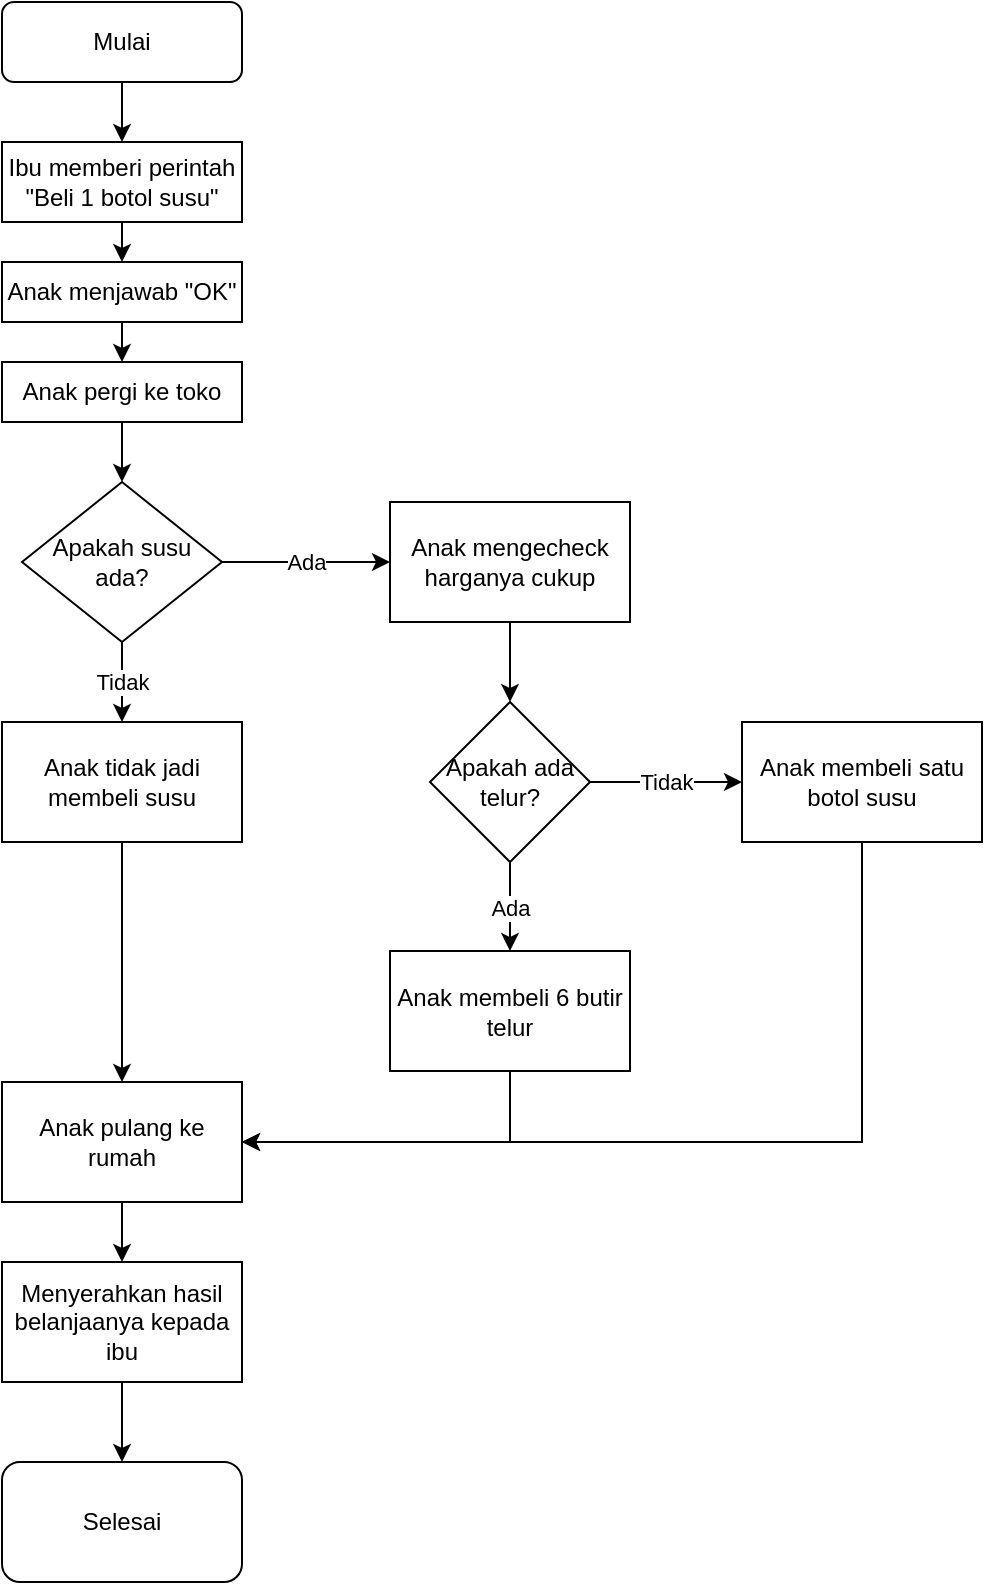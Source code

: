 <mxfile version="16.2.4" type="github">
  <diagram id="C5RBs43oDa-KdzZeNtuy" name="Page-1">
    <mxGraphModel dx="868" dy="460" grid="1" gridSize="10" guides="1" tooltips="1" connect="1" arrows="1" fold="1" page="1" pageScale="1" pageWidth="827" pageHeight="1169" math="0" shadow="0">
      <root>
        <mxCell id="WIyWlLk6GJQsqaUBKTNV-0" />
        <mxCell id="WIyWlLk6GJQsqaUBKTNV-1" parent="WIyWlLk6GJQsqaUBKTNV-0" />
        <mxCell id="_NVKRieGiYU2cn_4KHlQ-5" style="edgeStyle=orthogonalEdgeStyle;rounded=0;orthogonalLoop=1;jettySize=auto;html=1;exitX=0.5;exitY=1;exitDx=0;exitDy=0;entryX=0.5;entryY=0;entryDx=0;entryDy=0;" parent="WIyWlLk6GJQsqaUBKTNV-1" source="WIyWlLk6GJQsqaUBKTNV-3" target="_NVKRieGiYU2cn_4KHlQ-0" edge="1">
          <mxGeometry relative="1" as="geometry" />
        </mxCell>
        <mxCell id="WIyWlLk6GJQsqaUBKTNV-3" value="Mulai" style="rounded=1;whiteSpace=wrap;html=1;fontSize=12;glass=0;strokeWidth=1;shadow=0;" parent="WIyWlLk6GJQsqaUBKTNV-1" vertex="1">
          <mxGeometry x="160" y="80" width="120" height="40" as="geometry" />
        </mxCell>
        <mxCell id="_NVKRieGiYU2cn_4KHlQ-6" style="edgeStyle=orthogonalEdgeStyle;rounded=0;orthogonalLoop=1;jettySize=auto;html=1;exitX=0.5;exitY=1;exitDx=0;exitDy=0;entryX=0.5;entryY=0;entryDx=0;entryDy=0;" parent="WIyWlLk6GJQsqaUBKTNV-1" source="_NVKRieGiYU2cn_4KHlQ-0" target="_NVKRieGiYU2cn_4KHlQ-1" edge="1">
          <mxGeometry relative="1" as="geometry" />
        </mxCell>
        <mxCell id="_NVKRieGiYU2cn_4KHlQ-0" value="Ibu memberi perintah &quot;Beli 1 botol susu&quot;" style="rounded=0;whiteSpace=wrap;html=1;" parent="WIyWlLk6GJQsqaUBKTNV-1" vertex="1">
          <mxGeometry x="160" y="150" width="120" height="40" as="geometry" />
        </mxCell>
        <mxCell id="_NVKRieGiYU2cn_4KHlQ-7" style="edgeStyle=orthogonalEdgeStyle;rounded=0;orthogonalLoop=1;jettySize=auto;html=1;exitX=0.5;exitY=1;exitDx=0;exitDy=0;entryX=0.5;entryY=0;entryDx=0;entryDy=0;" parent="WIyWlLk6GJQsqaUBKTNV-1" source="_NVKRieGiYU2cn_4KHlQ-1" target="_NVKRieGiYU2cn_4KHlQ-2" edge="1">
          <mxGeometry relative="1" as="geometry" />
        </mxCell>
        <mxCell id="_NVKRieGiYU2cn_4KHlQ-1" value="Anak menjawab &quot;OK&quot;" style="rounded=0;whiteSpace=wrap;html=1;" parent="WIyWlLk6GJQsqaUBKTNV-1" vertex="1">
          <mxGeometry x="160" y="210" width="120" height="30" as="geometry" />
        </mxCell>
        <mxCell id="_NVKRieGiYU2cn_4KHlQ-8" style="edgeStyle=orthogonalEdgeStyle;rounded=0;orthogonalLoop=1;jettySize=auto;html=1;exitX=0.5;exitY=1;exitDx=0;exitDy=0;entryX=0.5;entryY=0;entryDx=0;entryDy=0;" parent="WIyWlLk6GJQsqaUBKTNV-1" source="_NVKRieGiYU2cn_4KHlQ-2" target="_NVKRieGiYU2cn_4KHlQ-4" edge="1">
          <mxGeometry relative="1" as="geometry" />
        </mxCell>
        <mxCell id="_NVKRieGiYU2cn_4KHlQ-2" value="Anak pergi ke toko" style="rounded=0;whiteSpace=wrap;html=1;" parent="WIyWlLk6GJQsqaUBKTNV-1" vertex="1">
          <mxGeometry x="160" y="260" width="120" height="30" as="geometry" />
        </mxCell>
        <mxCell id="3eRhwieg9elXLN7xG3Ap-0" value="Tidak" style="edgeStyle=orthogonalEdgeStyle;rounded=0;orthogonalLoop=1;jettySize=auto;html=1;" edge="1" parent="WIyWlLk6GJQsqaUBKTNV-1" source="_NVKRieGiYU2cn_4KHlQ-4" target="_NVKRieGiYU2cn_4KHlQ-9">
          <mxGeometry relative="1" as="geometry" />
        </mxCell>
        <mxCell id="3eRhwieg9elXLN7xG3Ap-4" value="Ada" style="edgeStyle=orthogonalEdgeStyle;rounded=0;orthogonalLoop=1;jettySize=auto;html=1;" edge="1" parent="WIyWlLk6GJQsqaUBKTNV-1" source="_NVKRieGiYU2cn_4KHlQ-4" target="_NVKRieGiYU2cn_4KHlQ-14">
          <mxGeometry relative="1" as="geometry" />
        </mxCell>
        <mxCell id="_NVKRieGiYU2cn_4KHlQ-4" value="Apakah susu ada?" style="rhombus;whiteSpace=wrap;html=1;" parent="WIyWlLk6GJQsqaUBKTNV-1" vertex="1">
          <mxGeometry x="170" y="320" width="100" height="80" as="geometry" />
        </mxCell>
        <mxCell id="3eRhwieg9elXLN7xG3Ap-1" value="" style="edgeStyle=orthogonalEdgeStyle;rounded=0;orthogonalLoop=1;jettySize=auto;html=1;" edge="1" parent="WIyWlLk6GJQsqaUBKTNV-1" source="_NVKRieGiYU2cn_4KHlQ-9" target="_NVKRieGiYU2cn_4KHlQ-10">
          <mxGeometry relative="1" as="geometry" />
        </mxCell>
        <mxCell id="_NVKRieGiYU2cn_4KHlQ-9" value="Anak tidak jadi membeli susu" style="rounded=0;whiteSpace=wrap;html=1;" parent="WIyWlLk6GJQsqaUBKTNV-1" vertex="1">
          <mxGeometry x="160" y="440" width="120" height="60" as="geometry" />
        </mxCell>
        <mxCell id="3eRhwieg9elXLN7xG3Ap-2" value="" style="edgeStyle=orthogonalEdgeStyle;rounded=0;orthogonalLoop=1;jettySize=auto;html=1;" edge="1" parent="WIyWlLk6GJQsqaUBKTNV-1" source="_NVKRieGiYU2cn_4KHlQ-10" target="_NVKRieGiYU2cn_4KHlQ-11">
          <mxGeometry relative="1" as="geometry" />
        </mxCell>
        <mxCell id="_NVKRieGiYU2cn_4KHlQ-10" value="Anak pulang ke rumah" style="rounded=0;whiteSpace=wrap;html=1;" parent="WIyWlLk6GJQsqaUBKTNV-1" vertex="1">
          <mxGeometry x="160" y="620" width="120" height="60" as="geometry" />
        </mxCell>
        <mxCell id="3eRhwieg9elXLN7xG3Ap-3" value="" style="edgeStyle=orthogonalEdgeStyle;rounded=0;orthogonalLoop=1;jettySize=auto;html=1;" edge="1" parent="WIyWlLk6GJQsqaUBKTNV-1" source="_NVKRieGiYU2cn_4KHlQ-11" target="_NVKRieGiYU2cn_4KHlQ-13">
          <mxGeometry relative="1" as="geometry" />
        </mxCell>
        <mxCell id="_NVKRieGiYU2cn_4KHlQ-11" value="Menyerahkan hasil belanjaanya kepada ibu" style="rounded=0;whiteSpace=wrap;html=1;" parent="WIyWlLk6GJQsqaUBKTNV-1" vertex="1">
          <mxGeometry x="160" y="710" width="120" height="60" as="geometry" />
        </mxCell>
        <mxCell id="_NVKRieGiYU2cn_4KHlQ-13" value="Selesai" style="rounded=1;whiteSpace=wrap;html=1;" parent="WIyWlLk6GJQsqaUBKTNV-1" vertex="1">
          <mxGeometry x="160" y="810" width="120" height="60" as="geometry" />
        </mxCell>
        <mxCell id="3eRhwieg9elXLN7xG3Ap-7" value="" style="edgeStyle=orthogonalEdgeStyle;rounded=0;orthogonalLoop=1;jettySize=auto;html=1;" edge="1" parent="WIyWlLk6GJQsqaUBKTNV-1" source="_NVKRieGiYU2cn_4KHlQ-14" target="3eRhwieg9elXLN7xG3Ap-5">
          <mxGeometry relative="1" as="geometry" />
        </mxCell>
        <mxCell id="_NVKRieGiYU2cn_4KHlQ-14" value="Anak mengecheck harganya cukup" style="rounded=0;whiteSpace=wrap;html=1;" parent="WIyWlLk6GJQsqaUBKTNV-1" vertex="1">
          <mxGeometry x="354" y="330" width="120" height="60" as="geometry" />
        </mxCell>
        <mxCell id="3eRhwieg9elXLN7xG3Ap-11" style="edgeStyle=orthogonalEdgeStyle;rounded=0;orthogonalLoop=1;jettySize=auto;html=1;entryX=1;entryY=0.5;entryDx=0;entryDy=0;exitX=0.5;exitY=1;exitDx=0;exitDy=0;" edge="1" parent="WIyWlLk6GJQsqaUBKTNV-1" source="_NVKRieGiYU2cn_4KHlQ-15" target="_NVKRieGiYU2cn_4KHlQ-10">
          <mxGeometry relative="1" as="geometry" />
        </mxCell>
        <mxCell id="_NVKRieGiYU2cn_4KHlQ-15" value="Anak membeli satu botol susu" style="rounded=0;whiteSpace=wrap;html=1;" parent="WIyWlLk6GJQsqaUBKTNV-1" vertex="1">
          <mxGeometry x="530" y="440" width="120" height="60" as="geometry" />
        </mxCell>
        <mxCell id="3eRhwieg9elXLN7xG3Ap-8" value="Ada" style="edgeStyle=orthogonalEdgeStyle;rounded=0;orthogonalLoop=1;jettySize=auto;html=1;" edge="1" parent="WIyWlLk6GJQsqaUBKTNV-1" source="3eRhwieg9elXLN7xG3Ap-5" target="3eRhwieg9elXLN7xG3Ap-6">
          <mxGeometry relative="1" as="geometry" />
        </mxCell>
        <mxCell id="3eRhwieg9elXLN7xG3Ap-10" value="Tidak" style="edgeStyle=orthogonalEdgeStyle;rounded=0;orthogonalLoop=1;jettySize=auto;html=1;" edge="1" parent="WIyWlLk6GJQsqaUBKTNV-1" source="3eRhwieg9elXLN7xG3Ap-5" target="_NVKRieGiYU2cn_4KHlQ-15">
          <mxGeometry relative="1" as="geometry" />
        </mxCell>
        <mxCell id="3eRhwieg9elXLN7xG3Ap-5" value="Apakah ada telur?" style="rhombus;whiteSpace=wrap;html=1;" vertex="1" parent="WIyWlLk6GJQsqaUBKTNV-1">
          <mxGeometry x="374" y="430" width="80" height="80" as="geometry" />
        </mxCell>
        <mxCell id="3eRhwieg9elXLN7xG3Ap-9" style="edgeStyle=orthogonalEdgeStyle;rounded=0;orthogonalLoop=1;jettySize=auto;html=1;entryX=1;entryY=0.5;entryDx=0;entryDy=0;exitX=0.5;exitY=1;exitDx=0;exitDy=0;" edge="1" parent="WIyWlLk6GJQsqaUBKTNV-1" source="3eRhwieg9elXLN7xG3Ap-6" target="_NVKRieGiYU2cn_4KHlQ-10">
          <mxGeometry relative="1" as="geometry">
            <mxPoint x="414" y="630" as="sourcePoint" />
          </mxGeometry>
        </mxCell>
        <mxCell id="3eRhwieg9elXLN7xG3Ap-6" value="Anak membeli 6 butir telur" style="rounded=0;whiteSpace=wrap;html=1;" vertex="1" parent="WIyWlLk6GJQsqaUBKTNV-1">
          <mxGeometry x="354" y="554.5" width="120" height="60" as="geometry" />
        </mxCell>
      </root>
    </mxGraphModel>
  </diagram>
</mxfile>
